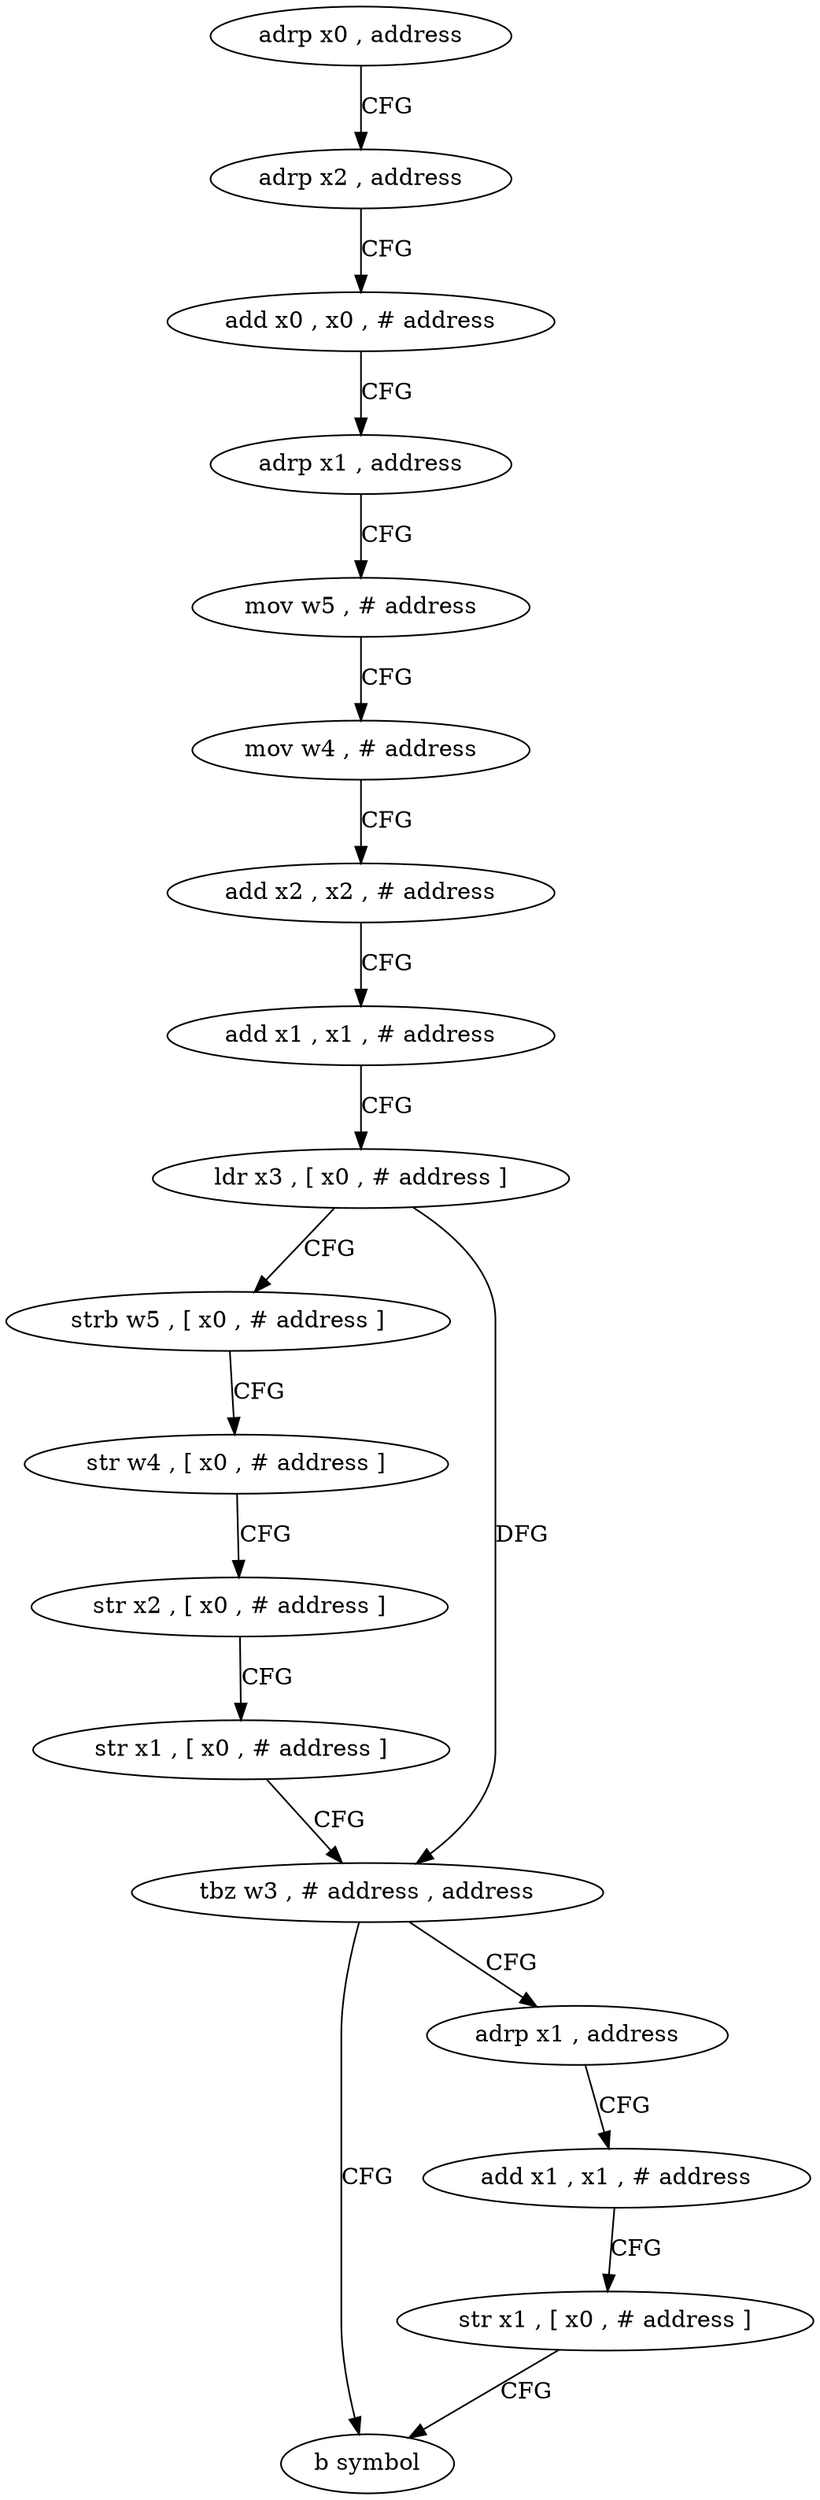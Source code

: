 digraph "func" {
"4254824" [label = "adrp x0 , address" ]
"4254828" [label = "adrp x2 , address" ]
"4254832" [label = "add x0 , x0 , # address" ]
"4254836" [label = "adrp x1 , address" ]
"4254840" [label = "mov w5 , # address" ]
"4254844" [label = "mov w4 , # address" ]
"4254848" [label = "add x2 , x2 , # address" ]
"4254852" [label = "add x1 , x1 , # address" ]
"4254856" [label = "ldr x3 , [ x0 , # address ]" ]
"4254860" [label = "strb w5 , [ x0 , # address ]" ]
"4254864" [label = "str w4 , [ x0 , # address ]" ]
"4254868" [label = "str x2 , [ x0 , # address ]" ]
"4254872" [label = "str x1 , [ x0 , # address ]" ]
"4254876" [label = "tbz w3 , # address , address" ]
"4254892" [label = "b symbol" ]
"4254880" [label = "adrp x1 , address" ]
"4254884" [label = "add x1 , x1 , # address" ]
"4254888" [label = "str x1 , [ x0 , # address ]" ]
"4254824" -> "4254828" [ label = "CFG" ]
"4254828" -> "4254832" [ label = "CFG" ]
"4254832" -> "4254836" [ label = "CFG" ]
"4254836" -> "4254840" [ label = "CFG" ]
"4254840" -> "4254844" [ label = "CFG" ]
"4254844" -> "4254848" [ label = "CFG" ]
"4254848" -> "4254852" [ label = "CFG" ]
"4254852" -> "4254856" [ label = "CFG" ]
"4254856" -> "4254860" [ label = "CFG" ]
"4254856" -> "4254876" [ label = "DFG" ]
"4254860" -> "4254864" [ label = "CFG" ]
"4254864" -> "4254868" [ label = "CFG" ]
"4254868" -> "4254872" [ label = "CFG" ]
"4254872" -> "4254876" [ label = "CFG" ]
"4254876" -> "4254892" [ label = "CFG" ]
"4254876" -> "4254880" [ label = "CFG" ]
"4254880" -> "4254884" [ label = "CFG" ]
"4254884" -> "4254888" [ label = "CFG" ]
"4254888" -> "4254892" [ label = "CFG" ]
}
